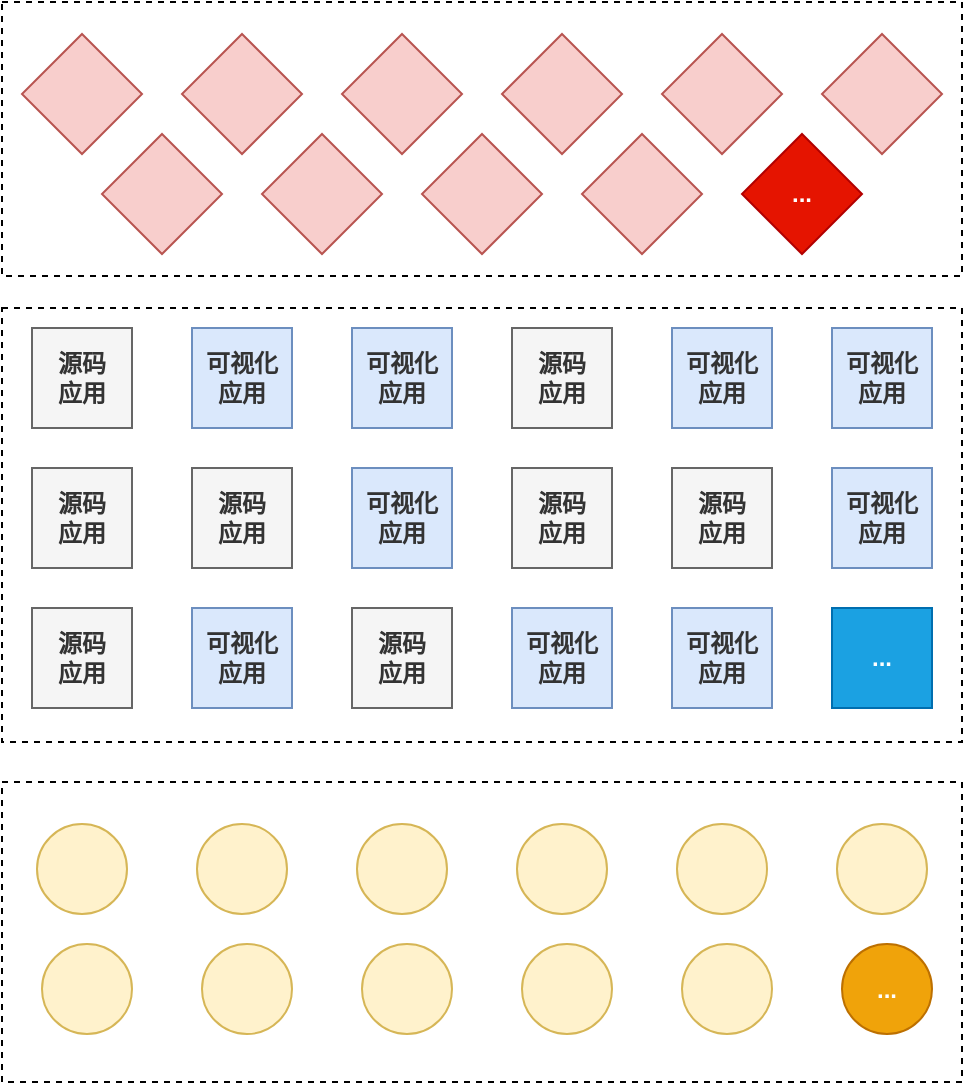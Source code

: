 <mxfile version="23.1.5" type="github">
  <diagram name="第 1 页" id="LY0YPnrHA6B2b3IWMHaJ">
    <mxGraphModel dx="1434" dy="758" grid="1" gridSize="10" guides="1" tooltips="1" connect="1" arrows="1" fold="1" page="1" pageScale="1" pageWidth="827" pageHeight="1169" math="0" shadow="0">
      <root>
        <mxCell id="0" />
        <mxCell id="1" parent="0" />
        <mxCell id="4g3i7PId28n3mnpLQAkF-48" value="" style="rounded=0;whiteSpace=wrap;html=1;fillColor=none;fontStyle=1;fontColor=#333333;dashed=1;" vertex="1" parent="1">
          <mxGeometry x="150" y="170" width="480" height="137" as="geometry" />
        </mxCell>
        <mxCell id="4g3i7PId28n3mnpLQAkF-47" value="" style="rounded=0;whiteSpace=wrap;html=1;fillColor=none;fontStyle=1;fontColor=#333333;dashed=1;" vertex="1" parent="1">
          <mxGeometry x="150" y="323" width="480" height="217" as="geometry" />
        </mxCell>
        <mxCell id="4g3i7PId28n3mnpLQAkF-3" value="" style="rhombus;whiteSpace=wrap;html=1;fillColor=#f8cecc;strokeColor=#b85450;fontStyle=1;fontColor=#333333;" vertex="1" parent="1">
          <mxGeometry x="160" y="186" width="60" height="60" as="geometry" />
        </mxCell>
        <mxCell id="4g3i7PId28n3mnpLQAkF-4" value="" style="rhombus;whiteSpace=wrap;html=1;fillColor=#f8cecc;strokeColor=#b85450;fontStyle=1;fontColor=#333333;" vertex="1" parent="1">
          <mxGeometry x="240" y="186" width="60" height="60" as="geometry" />
        </mxCell>
        <mxCell id="4g3i7PId28n3mnpLQAkF-5" value="" style="rhombus;whiteSpace=wrap;html=1;fillColor=#f8cecc;strokeColor=#b85450;fontStyle=1;fontColor=#333333;" vertex="1" parent="1">
          <mxGeometry x="320" y="186" width="60" height="60" as="geometry" />
        </mxCell>
        <mxCell id="4g3i7PId28n3mnpLQAkF-6" value="" style="rhombus;whiteSpace=wrap;html=1;fillColor=#f8cecc;strokeColor=#b85450;fontStyle=1;fontColor=#333333;" vertex="1" parent="1">
          <mxGeometry x="400" y="186" width="60" height="60" as="geometry" />
        </mxCell>
        <mxCell id="4g3i7PId28n3mnpLQAkF-7" value="" style="rhombus;whiteSpace=wrap;html=1;fillColor=#f8cecc;strokeColor=#b85450;fontStyle=1;fontColor=#333333;" vertex="1" parent="1">
          <mxGeometry x="480" y="186" width="60" height="60" as="geometry" />
        </mxCell>
        <mxCell id="4g3i7PId28n3mnpLQAkF-8" value="" style="rhombus;whiteSpace=wrap;html=1;fillColor=#f8cecc;strokeColor=#b85450;fontStyle=1;fontColor=#333333;" vertex="1" parent="1">
          <mxGeometry x="560" y="186" width="60" height="60" as="geometry" />
        </mxCell>
        <mxCell id="4g3i7PId28n3mnpLQAkF-9" value="" style="rhombus;whiteSpace=wrap;html=1;fillColor=#f8cecc;strokeColor=#b85450;fontStyle=1;fontColor=#333333;" vertex="1" parent="1">
          <mxGeometry x="200" y="236" width="60" height="60" as="geometry" />
        </mxCell>
        <mxCell id="4g3i7PId28n3mnpLQAkF-10" value="" style="rhombus;whiteSpace=wrap;html=1;fillColor=#f8cecc;strokeColor=#b85450;fontStyle=1;fontColor=#333333;" vertex="1" parent="1">
          <mxGeometry x="280" y="236" width="60" height="60" as="geometry" />
        </mxCell>
        <mxCell id="4g3i7PId28n3mnpLQAkF-11" value="" style="rhombus;whiteSpace=wrap;html=1;fillColor=#f8cecc;strokeColor=#b85450;fontStyle=1;fontColor=#333333;" vertex="1" parent="1">
          <mxGeometry x="360" y="236" width="60" height="60" as="geometry" />
        </mxCell>
        <mxCell id="4g3i7PId28n3mnpLQAkF-12" value="" style="rhombus;whiteSpace=wrap;html=1;fillColor=#f8cecc;strokeColor=#b85450;fontStyle=1;fontColor=#333333;" vertex="1" parent="1">
          <mxGeometry x="440" y="236" width="60" height="60" as="geometry" />
        </mxCell>
        <mxCell id="4g3i7PId28n3mnpLQAkF-13" value="..." style="rhombus;whiteSpace=wrap;html=1;fillColor=#e51400;strokeColor=#B20000;fontColor=#FFFFFF;fontStyle=1" vertex="1" parent="1">
          <mxGeometry x="520" y="236" width="60" height="60" as="geometry" />
        </mxCell>
        <mxCell id="4g3i7PId28n3mnpLQAkF-14" value="源码&lt;br&gt;应用" style="whiteSpace=wrap;html=1;aspect=fixed;fillColor=#f5f5f5;fontColor=#333333;strokeColor=#666666;fontStyle=1" vertex="1" parent="1">
          <mxGeometry x="165" y="333" width="50" height="50" as="geometry" />
        </mxCell>
        <mxCell id="4g3i7PId28n3mnpLQAkF-15" value="可视化&lt;br&gt;应用" style="whiteSpace=wrap;html=1;aspect=fixed;fillColor=#dae8fc;strokeColor=#6c8ebf;fontStyle=1;fontColor=#333333;" vertex="1" parent="1">
          <mxGeometry x="245" y="333" width="50" height="50" as="geometry" />
        </mxCell>
        <mxCell id="4g3i7PId28n3mnpLQAkF-16" value="可视化&lt;br style=&quot;border-color: var(--border-color);&quot;&gt;应用" style="whiteSpace=wrap;html=1;aspect=fixed;fillColor=#dae8fc;strokeColor=#6c8ebf;fontStyle=1;fontColor=#333333;" vertex="1" parent="1">
          <mxGeometry x="325" y="333" width="50" height="50" as="geometry" />
        </mxCell>
        <mxCell id="4g3i7PId28n3mnpLQAkF-17" value="源码&lt;br style=&quot;border-color: var(--border-color);&quot;&gt;应用" style="whiteSpace=wrap;html=1;aspect=fixed;fillColor=#f5f5f5;fontColor=#333333;strokeColor=#666666;fontStyle=1" vertex="1" parent="1">
          <mxGeometry x="405" y="333" width="50" height="50" as="geometry" />
        </mxCell>
        <mxCell id="4g3i7PId28n3mnpLQAkF-18" value="可视化&lt;br style=&quot;border-color: var(--border-color);&quot;&gt;应用" style="whiteSpace=wrap;html=1;aspect=fixed;fillColor=#dae8fc;strokeColor=#6c8ebf;fontStyle=1;fontColor=#333333;" vertex="1" parent="1">
          <mxGeometry x="485" y="333" width="50" height="50" as="geometry" />
        </mxCell>
        <mxCell id="4g3i7PId28n3mnpLQAkF-19" value="可视化&lt;br style=&quot;border-color: var(--border-color);&quot;&gt;应用" style="whiteSpace=wrap;html=1;aspect=fixed;fillColor=#dae8fc;strokeColor=#6c8ebf;fontStyle=1;fontColor=#333333;" vertex="1" parent="1">
          <mxGeometry x="565" y="333" width="50" height="50" as="geometry" />
        </mxCell>
        <mxCell id="4g3i7PId28n3mnpLQAkF-20" value="源码&lt;br style=&quot;border-color: var(--border-color);&quot;&gt;应用" style="whiteSpace=wrap;html=1;aspect=fixed;fillColor=#f5f5f5;fontColor=#333333;strokeColor=#666666;fontStyle=1" vertex="1" parent="1">
          <mxGeometry x="165" y="403" width="50" height="50" as="geometry" />
        </mxCell>
        <mxCell id="4g3i7PId28n3mnpLQAkF-21" value="源码&lt;br style=&quot;border-color: var(--border-color);&quot;&gt;应用" style="whiteSpace=wrap;html=1;aspect=fixed;fillColor=#f5f5f5;fontColor=#333333;strokeColor=#666666;fontStyle=1" vertex="1" parent="1">
          <mxGeometry x="245" y="403" width="50" height="50" as="geometry" />
        </mxCell>
        <mxCell id="4g3i7PId28n3mnpLQAkF-22" value="可视化&lt;br style=&quot;border-color: var(--border-color);&quot;&gt;应用" style="whiteSpace=wrap;html=1;aspect=fixed;fillColor=#dae8fc;strokeColor=#6c8ebf;fontStyle=1;fontColor=#333333;" vertex="1" parent="1">
          <mxGeometry x="325" y="403" width="50" height="50" as="geometry" />
        </mxCell>
        <mxCell id="4g3i7PId28n3mnpLQAkF-23" value="源码&lt;br style=&quot;border-color: var(--border-color);&quot;&gt;应用" style="whiteSpace=wrap;html=1;aspect=fixed;fillColor=#f5f5f5;fontColor=#333333;strokeColor=#666666;fontStyle=1" vertex="1" parent="1">
          <mxGeometry x="405" y="403" width="50" height="50" as="geometry" />
        </mxCell>
        <mxCell id="4g3i7PId28n3mnpLQAkF-24" value="源码&lt;br style=&quot;border-color: var(--border-color);&quot;&gt;应用" style="whiteSpace=wrap;html=1;aspect=fixed;fillColor=#f5f5f5;fontColor=#333333;strokeColor=#666666;fontStyle=1" vertex="1" parent="1">
          <mxGeometry x="485" y="403" width="50" height="50" as="geometry" />
        </mxCell>
        <mxCell id="4g3i7PId28n3mnpLQAkF-25" value="可视化&lt;br style=&quot;border-color: var(--border-color);&quot;&gt;应用" style="whiteSpace=wrap;html=1;aspect=fixed;fillColor=#dae8fc;strokeColor=#6c8ebf;fontStyle=1;fontColor=#333333;" vertex="1" parent="1">
          <mxGeometry x="565" y="403" width="50" height="50" as="geometry" />
        </mxCell>
        <mxCell id="4g3i7PId28n3mnpLQAkF-26" value="源码&lt;br style=&quot;border-color: var(--border-color);&quot;&gt;应用" style="whiteSpace=wrap;html=1;aspect=fixed;fillColor=#f5f5f5;fontColor=#333333;strokeColor=#666666;fontStyle=1" vertex="1" parent="1">
          <mxGeometry x="165" y="473" width="50" height="50" as="geometry" />
        </mxCell>
        <mxCell id="4g3i7PId28n3mnpLQAkF-27" value="可视化&lt;br style=&quot;border-color: var(--border-color);&quot;&gt;应用" style="whiteSpace=wrap;html=1;aspect=fixed;fillColor=#dae8fc;strokeColor=#6c8ebf;fontStyle=1;fontColor=#333333;" vertex="1" parent="1">
          <mxGeometry x="245" y="473" width="50" height="50" as="geometry" />
        </mxCell>
        <mxCell id="4g3i7PId28n3mnpLQAkF-28" value="源码&lt;br style=&quot;border-color: var(--border-color);&quot;&gt;应用" style="whiteSpace=wrap;html=1;aspect=fixed;fillColor=#f5f5f5;fontColor=#333333;strokeColor=#666666;fontStyle=1" vertex="1" parent="1">
          <mxGeometry x="325" y="473" width="50" height="50" as="geometry" />
        </mxCell>
        <mxCell id="4g3i7PId28n3mnpLQAkF-29" value="可视化&lt;br style=&quot;border-color: var(--border-color);&quot;&gt;应用" style="whiteSpace=wrap;html=1;aspect=fixed;fillColor=#dae8fc;strokeColor=#6c8ebf;fontStyle=1;fontColor=#333333;" vertex="1" parent="1">
          <mxGeometry x="405" y="473" width="50" height="50" as="geometry" />
        </mxCell>
        <mxCell id="4g3i7PId28n3mnpLQAkF-30" value="可视化&lt;br style=&quot;border-color: var(--border-color);&quot;&gt;应用" style="whiteSpace=wrap;html=1;aspect=fixed;fillColor=#dae8fc;strokeColor=#6c8ebf;fontStyle=1;fontColor=#333333;" vertex="1" parent="1">
          <mxGeometry x="485" y="473" width="50" height="50" as="geometry" />
        </mxCell>
        <mxCell id="4g3i7PId28n3mnpLQAkF-31" value="&lt;font color=&quot;#ffffff&quot;&gt;...&lt;/font&gt;" style="whiteSpace=wrap;html=1;aspect=fixed;fillColor=#1ba1e2;strokeColor=#006EAF;fontColor=#333333;fontStyle=1" vertex="1" parent="1">
          <mxGeometry x="565" y="473" width="50" height="50" as="geometry" />
        </mxCell>
        <mxCell id="4g3i7PId28n3mnpLQAkF-32" value="" style="rounded=0;whiteSpace=wrap;html=1;fillColor=none;fontStyle=1;fontColor=#333333;dashed=1;" vertex="1" parent="1">
          <mxGeometry x="150" y="560" width="480" height="150" as="geometry" />
        </mxCell>
        <mxCell id="4g3i7PId28n3mnpLQAkF-33" value="" style="ellipse;whiteSpace=wrap;html=1;aspect=fixed;fillColor=#fff2cc;strokeColor=#d6b656;fontStyle=1;fontColor=#333333;" vertex="1" parent="1">
          <mxGeometry x="167.5" y="581" width="45" height="45" as="geometry" />
        </mxCell>
        <mxCell id="4g3i7PId28n3mnpLQAkF-34" value="" style="ellipse;whiteSpace=wrap;html=1;aspect=fixed;fillColor=#fff2cc;strokeColor=#d6b656;fontStyle=1;fontColor=#333333;" vertex="1" parent="1">
          <mxGeometry x="247.5" y="581" width="45" height="45" as="geometry" />
        </mxCell>
        <mxCell id="4g3i7PId28n3mnpLQAkF-35" value="" style="ellipse;whiteSpace=wrap;html=1;aspect=fixed;fillColor=#fff2cc;strokeColor=#d6b656;fontStyle=1;fontColor=#333333;" vertex="1" parent="1">
          <mxGeometry x="327.5" y="581" width="45" height="45" as="geometry" />
        </mxCell>
        <mxCell id="4g3i7PId28n3mnpLQAkF-36" value="" style="ellipse;whiteSpace=wrap;html=1;aspect=fixed;fillColor=#fff2cc;strokeColor=#d6b656;fontStyle=1;fontColor=#333333;" vertex="1" parent="1">
          <mxGeometry x="407.5" y="581" width="45" height="45" as="geometry" />
        </mxCell>
        <mxCell id="4g3i7PId28n3mnpLQAkF-37" value="" style="ellipse;whiteSpace=wrap;html=1;aspect=fixed;fillColor=#fff2cc;strokeColor=#d6b656;fontStyle=1;fontColor=#333333;" vertex="1" parent="1">
          <mxGeometry x="487.5" y="581" width="45" height="45" as="geometry" />
        </mxCell>
        <mxCell id="4g3i7PId28n3mnpLQAkF-38" value="" style="ellipse;whiteSpace=wrap;html=1;aspect=fixed;fillColor=#fff2cc;strokeColor=#d6b656;fontStyle=1;fontColor=#333333;" vertex="1" parent="1">
          <mxGeometry x="567.5" y="581" width="45" height="45" as="geometry" />
        </mxCell>
        <mxCell id="4g3i7PId28n3mnpLQAkF-39" value="" style="ellipse;whiteSpace=wrap;html=1;aspect=fixed;fillColor=#fff2cc;strokeColor=#d6b656;fontStyle=1;fontColor=#333333;" vertex="1" parent="1">
          <mxGeometry x="170" y="641" width="45" height="45" as="geometry" />
        </mxCell>
        <mxCell id="4g3i7PId28n3mnpLQAkF-40" value="" style="ellipse;whiteSpace=wrap;html=1;aspect=fixed;fillColor=#fff2cc;strokeColor=#d6b656;fontStyle=1;fontColor=#333333;" vertex="1" parent="1">
          <mxGeometry x="250" y="641" width="45" height="45" as="geometry" />
        </mxCell>
        <mxCell id="4g3i7PId28n3mnpLQAkF-41" value="" style="ellipse;whiteSpace=wrap;html=1;aspect=fixed;fillColor=#fff2cc;strokeColor=#d6b656;fontStyle=1;fontColor=#333333;" vertex="1" parent="1">
          <mxGeometry x="330" y="641" width="45" height="45" as="geometry" />
        </mxCell>
        <mxCell id="4g3i7PId28n3mnpLQAkF-42" value="" style="ellipse;whiteSpace=wrap;html=1;aspect=fixed;fillColor=#fff2cc;strokeColor=#d6b656;fontStyle=1;fontColor=#333333;" vertex="1" parent="1">
          <mxGeometry x="410" y="641" width="45" height="45" as="geometry" />
        </mxCell>
        <mxCell id="4g3i7PId28n3mnpLQAkF-43" value="" style="ellipse;whiteSpace=wrap;html=1;aspect=fixed;fillColor=#fff2cc;strokeColor=#d6b656;fontStyle=1;fontColor=#333333;" vertex="1" parent="1">
          <mxGeometry x="490" y="641" width="45" height="45" as="geometry" />
        </mxCell>
        <mxCell id="4g3i7PId28n3mnpLQAkF-44" value="&lt;font color=&quot;#ffffff&quot;&gt;...&lt;/font&gt;" style="ellipse;whiteSpace=wrap;html=1;aspect=fixed;fillColor=#f0a30a;strokeColor=#BD7000;fontColor=#333333;fontStyle=1" vertex="1" parent="1">
          <mxGeometry x="570" y="641" width="45" height="45" as="geometry" />
        </mxCell>
      </root>
    </mxGraphModel>
  </diagram>
</mxfile>
